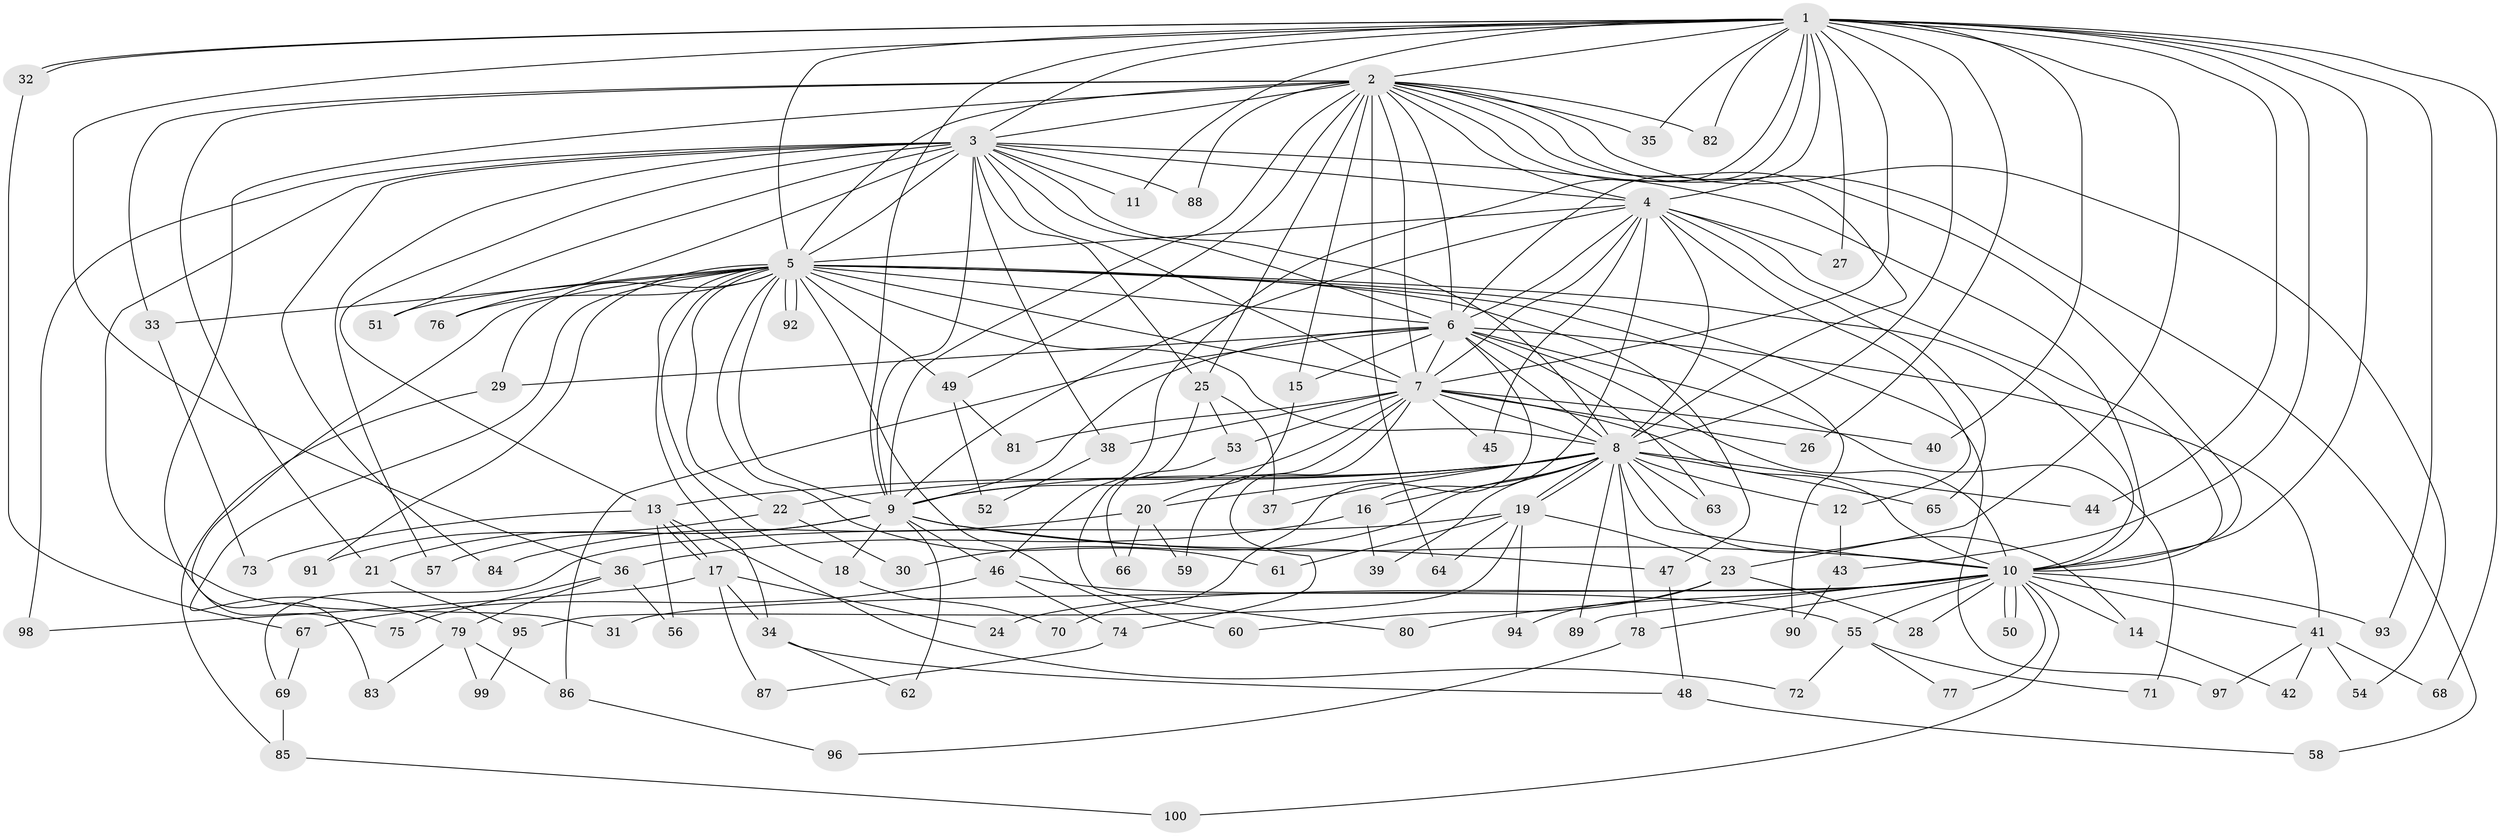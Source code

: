 // Generated by graph-tools (version 1.1) at 2025/38/02/21/25 10:38:53]
// undirected, 100 vertices, 225 edges
graph export_dot {
graph [start="1"]
  node [color=gray90,style=filled];
  1;
  2;
  3;
  4;
  5;
  6;
  7;
  8;
  9;
  10;
  11;
  12;
  13;
  14;
  15;
  16;
  17;
  18;
  19;
  20;
  21;
  22;
  23;
  24;
  25;
  26;
  27;
  28;
  29;
  30;
  31;
  32;
  33;
  34;
  35;
  36;
  37;
  38;
  39;
  40;
  41;
  42;
  43;
  44;
  45;
  46;
  47;
  48;
  49;
  50;
  51;
  52;
  53;
  54;
  55;
  56;
  57;
  58;
  59;
  60;
  61;
  62;
  63;
  64;
  65;
  66;
  67;
  68;
  69;
  70;
  71;
  72;
  73;
  74;
  75;
  76;
  77;
  78;
  79;
  80;
  81;
  82;
  83;
  84;
  85;
  86;
  87;
  88;
  89;
  90;
  91;
  92;
  93;
  94;
  95;
  96;
  97;
  98;
  99;
  100;
  1 -- 2;
  1 -- 3;
  1 -- 4;
  1 -- 5;
  1 -- 6;
  1 -- 7;
  1 -- 8;
  1 -- 9;
  1 -- 10;
  1 -- 11;
  1 -- 23;
  1 -- 26;
  1 -- 27;
  1 -- 32;
  1 -- 32;
  1 -- 35;
  1 -- 36;
  1 -- 40;
  1 -- 43;
  1 -- 44;
  1 -- 46;
  1 -- 68;
  1 -- 82;
  1 -- 93;
  2 -- 3;
  2 -- 4;
  2 -- 5;
  2 -- 6;
  2 -- 7;
  2 -- 8;
  2 -- 9;
  2 -- 10;
  2 -- 15;
  2 -- 21;
  2 -- 25;
  2 -- 33;
  2 -- 35;
  2 -- 49;
  2 -- 54;
  2 -- 58;
  2 -- 64;
  2 -- 75;
  2 -- 82;
  2 -- 88;
  3 -- 4;
  3 -- 5;
  3 -- 6;
  3 -- 7;
  3 -- 8;
  3 -- 9;
  3 -- 10;
  3 -- 11;
  3 -- 13;
  3 -- 25;
  3 -- 31;
  3 -- 38;
  3 -- 51;
  3 -- 57;
  3 -- 76;
  3 -- 84;
  3 -- 88;
  3 -- 98;
  4 -- 5;
  4 -- 6;
  4 -- 7;
  4 -- 8;
  4 -- 9;
  4 -- 10;
  4 -- 12;
  4 -- 16;
  4 -- 27;
  4 -- 45;
  4 -- 65;
  5 -- 6;
  5 -- 7;
  5 -- 8;
  5 -- 9;
  5 -- 10;
  5 -- 18;
  5 -- 22;
  5 -- 29;
  5 -- 33;
  5 -- 34;
  5 -- 47;
  5 -- 49;
  5 -- 51;
  5 -- 60;
  5 -- 61;
  5 -- 76;
  5 -- 79;
  5 -- 83;
  5 -- 90;
  5 -- 91;
  5 -- 92;
  5 -- 92;
  5 -- 97;
  6 -- 7;
  6 -- 8;
  6 -- 9;
  6 -- 10;
  6 -- 15;
  6 -- 29;
  6 -- 41;
  6 -- 63;
  6 -- 70;
  6 -- 71;
  6 -- 86;
  7 -- 8;
  7 -- 9;
  7 -- 10;
  7 -- 26;
  7 -- 38;
  7 -- 40;
  7 -- 45;
  7 -- 53;
  7 -- 59;
  7 -- 74;
  7 -- 81;
  8 -- 9;
  8 -- 10;
  8 -- 12;
  8 -- 13;
  8 -- 14;
  8 -- 16;
  8 -- 19;
  8 -- 19;
  8 -- 20;
  8 -- 22;
  8 -- 30;
  8 -- 37;
  8 -- 39;
  8 -- 44;
  8 -- 63;
  8 -- 65;
  8 -- 78;
  8 -- 89;
  9 -- 10;
  9 -- 18;
  9 -- 21;
  9 -- 46;
  9 -- 47;
  9 -- 57;
  9 -- 62;
  10 -- 14;
  10 -- 24;
  10 -- 28;
  10 -- 31;
  10 -- 41;
  10 -- 50;
  10 -- 50;
  10 -- 55;
  10 -- 77;
  10 -- 78;
  10 -- 80;
  10 -- 89;
  10 -- 93;
  10 -- 100;
  12 -- 43;
  13 -- 17;
  13 -- 17;
  13 -- 56;
  13 -- 72;
  13 -- 73;
  14 -- 42;
  15 -- 20;
  16 -- 36;
  16 -- 39;
  17 -- 24;
  17 -- 34;
  17 -- 87;
  17 -- 98;
  18 -- 70;
  19 -- 23;
  19 -- 61;
  19 -- 64;
  19 -- 69;
  19 -- 94;
  19 -- 95;
  20 -- 59;
  20 -- 66;
  20 -- 84;
  21 -- 95;
  22 -- 30;
  22 -- 91;
  23 -- 28;
  23 -- 60;
  23 -- 94;
  25 -- 37;
  25 -- 53;
  25 -- 80;
  29 -- 85;
  32 -- 67;
  33 -- 73;
  34 -- 48;
  34 -- 62;
  36 -- 56;
  36 -- 75;
  36 -- 79;
  38 -- 52;
  41 -- 42;
  41 -- 54;
  41 -- 68;
  41 -- 97;
  43 -- 90;
  46 -- 55;
  46 -- 67;
  46 -- 74;
  47 -- 48;
  48 -- 58;
  49 -- 52;
  49 -- 81;
  53 -- 66;
  55 -- 71;
  55 -- 72;
  55 -- 77;
  67 -- 69;
  69 -- 85;
  74 -- 87;
  78 -- 96;
  79 -- 83;
  79 -- 86;
  79 -- 99;
  85 -- 100;
  86 -- 96;
  95 -- 99;
}
